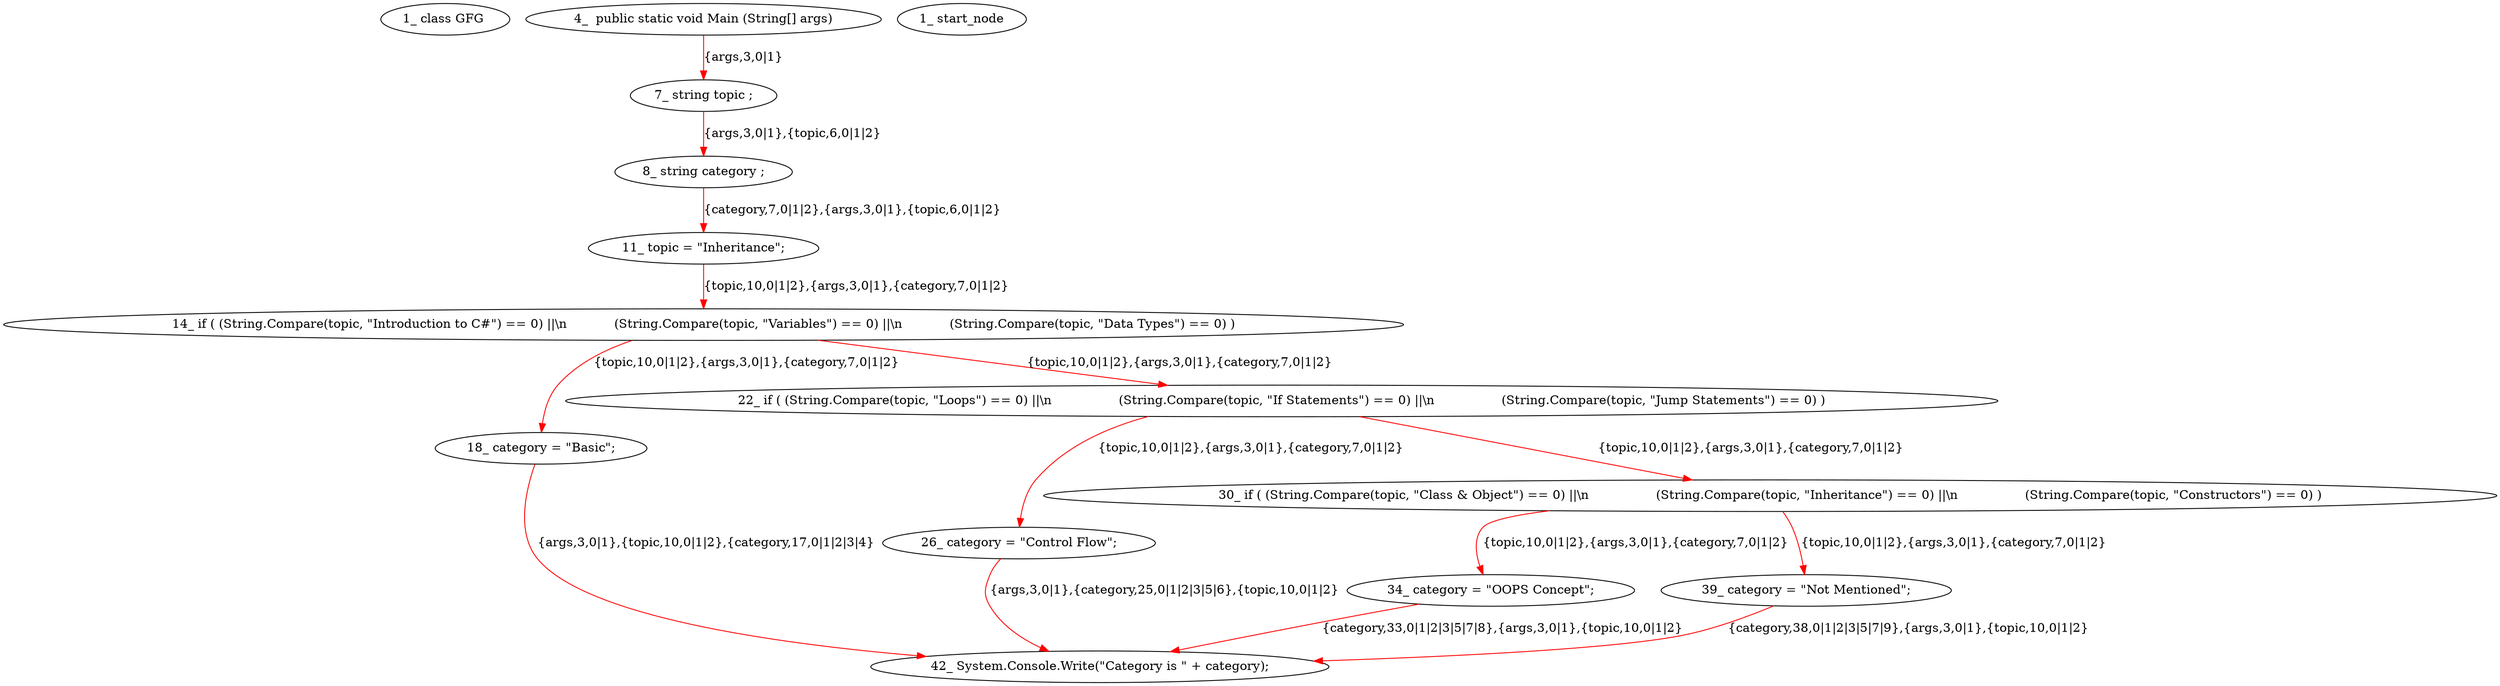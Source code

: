 digraph  {
6 [label="1_\ class\ GFG\ ", type_label=class_declaration];
9 [label="4_\ \ public\ static\ void\ Main\ \(String\[\]\ args\)", type_label=method_declaration];
21 [label="7_\ string\ topic\ ;", type_label=local_declaration];
26 [label="8_\ string\ category\ ;", type_label=local_declaration];
31 [label="11_\ topic\ =\ \"Inheritance\";", type_label=expression_statement];
36 [label="14_\ if\ \(\ \(String\.Compare\(topic,\ \"Introduction\ to\ C\#\"\)\ ==\ 0\)\ \|\|\\n\ \ \ \ \ \ \ \ \ \ \ \ \(String\.Compare\(topic,\ \"Variables\"\)\ ==\ 0\)\ \|\|\\n\ \ \ \ \ \ \ \ \ \ \ \ \(String\.Compare\(topic,\ \"Data\ Types\"\)\ ==\ 0\)\ \)", type_label=if];
76 [label="18_\ category\ =\ \"Basic\";", type_label=expression_statement];
81 [label="22_\ if\ \(\ \(String\.Compare\(topic,\ \"Loops\"\)\ ==\ 0\)\ \|\|\\n\ \ \ \ \ \ \ \ \ \ \ \ \ \ \ \ \ \(String\.Compare\(topic,\ \"If\ Statements\"\)\ ==\ 0\)\ \|\|\\n\ \ \ \ \ \ \ \ \ \ \ \ \ \ \ \ \ \(String\.Compare\(topic,\ \"Jump\ Statements\"\)\ ==\ 0\)\ \)", type_label=if];
121 [label="26_\ category\ =\ \"Control\ Flow\";", type_label=expression_statement];
126 [label="30_\ if\ \(\ \(String\.Compare\(topic,\ \"Class\ \&\ Object\"\)\ ==\ 0\)\ \|\|\\n\ \ \ \ \ \ \ \ \ \ \ \ \ \ \ \ \ \(String\.Compare\(topic,\ \"Inheritance\"\)\ ==\ 0\)\ \|\|\\n\ \ \ \ \ \ \ \ \ \ \ \ \ \ \ \ \ \(String\.Compare\(topic,\ \"Constructors\"\)\ ==\ 0\)\ \)", type_label=if];
166 [label="34_\ category\ =\ \"OOPS\ Concept\";", type_label=expression_statement];
172 [label="39_\ category\ =\ \"Not\ Mentioned\";", type_label=expression_statement];
177 [label="42_\ System\.Console\.Write\(\"Category\ is\ \"\ \+\ category\);", type_label=expression_statement];
1 [label="1_\ start_node", type_label=start];
9 -> 21  [color=red, controlflow_type=first_next_line, edge_type=CFG_edge, key=0, label="{args,3,0|1}"];
21 -> 26  [color=red, controlflow_type="next_line 1", edge_type=CFG_edge, key=0, label="{args,3,0|1},{topic,6,0|1|2}"];
26 -> 31  [color=red, controlflow_type="next_line 1", edge_type=CFG_edge, key=0, label="{category,7,0|1|2},{args,3,0|1},{topic,6,0|1|2}"];
31 -> 36  [color=red, controlflow_type="next_line 1", edge_type=CFG_edge, key=0, label="{topic,10,0|1|2},{args,3,0|1},{category,7,0|1|2}"];
36 -> 76  [color=red, controlflow_type=pos_next, edge_type=CFG_edge, key=0, label="{topic,10,0|1|2},{args,3,0|1},{category,7,0|1|2}"];
36 -> 81  [color=red, controlflow_type=neg_next, edge_type=CFG_edge, key=0, label="{topic,10,0|1|2},{args,3,0|1},{category,7,0|1|2}"];
76 -> 177  [color=red, controlflow_type=next_line, edge_type=CFG_edge, key=0, label="{args,3,0|1},{topic,10,0|1|2},{category,17,0|1|2|3|4}"];
81 -> 121  [color=red, controlflow_type=pos_next, edge_type=CFG_edge, key=0, label="{topic,10,0|1|2},{args,3,0|1},{category,7,0|1|2}"];
81 -> 126  [color=red, controlflow_type=neg_next, edge_type=CFG_edge, key=0, label="{topic,10,0|1|2},{args,3,0|1},{category,7,0|1|2}"];
121 -> 177  [color=red, controlflow_type=next_line, edge_type=CFG_edge, key=0, label="{args,3,0|1},{category,25,0|1|2|3|5|6},{topic,10,0|1|2}"];
126 -> 166  [color=red, controlflow_type=pos_next, edge_type=CFG_edge, key=0, label="{topic,10,0|1|2},{args,3,0|1},{category,7,0|1|2}"];
126 -> 172  [color=red, controlflow_type=neg_next, edge_type=CFG_edge, key=0, label="{topic,10,0|1|2},{args,3,0|1},{category,7,0|1|2}"];
166 -> 177  [color=red, controlflow_type=next_line, edge_type=CFG_edge, key=0, label="{category,33,0|1|2|3|5|7|8},{args,3,0|1},{topic,10,0|1|2}"];
172 -> 177  [color=red, controlflow_type=next_line, edge_type=CFG_edge, key=0, label="{category,38,0|1|2|3|5|7|9},{args,3,0|1},{topic,10,0|1|2}"];
}
